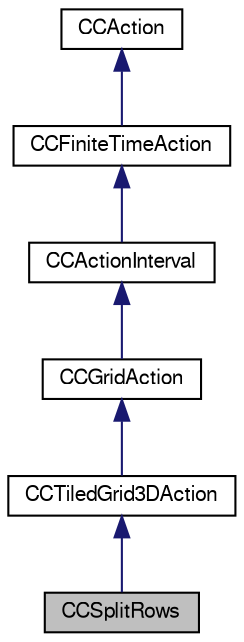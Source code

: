 digraph G
{
  bgcolor="transparent";
  edge [fontname="FreeSans",fontsize="10",labelfontname="FreeSans",labelfontsize="10"];
  node [fontname="FreeSans",fontsize="10",shape=record];
  Node1 [label="CCSplitRows",height=0.2,width=0.4,color="black", fillcolor="grey75", style="filled" fontcolor="black"];
  Node2 -> Node1 [dir="back",color="midnightblue",fontsize="10",style="solid",fontname="FreeSans"];
  Node2 [label="CCTiledGrid3DAction",height=0.2,width=0.4,color="black",URL="$interface_c_c_tiled_grid3_d_action.html"];
  Node3 -> Node2 [dir="back",color="midnightblue",fontsize="10",style="solid",fontname="FreeSans"];
  Node3 [label="CCGridAction",height=0.2,width=0.4,color="black",URL="$interface_c_c_grid_action.html"];
  Node4 -> Node3 [dir="back",color="midnightblue",fontsize="10",style="solid",fontname="FreeSans"];
  Node4 [label="CCActionInterval",height=0.2,width=0.4,color="black",URL="$interface_c_c_action_interval.html"];
  Node5 -> Node4 [dir="back",color="midnightblue",fontsize="10",style="solid",fontname="FreeSans"];
  Node5 [label="CCFiniteTimeAction",height=0.2,width=0.4,color="black",URL="$interface_c_c_finite_time_action.html"];
  Node6 -> Node5 [dir="back",color="midnightblue",fontsize="10",style="solid",fontname="FreeSans"];
  Node6 [label="CCAction",height=0.2,width=0.4,color="black",URL="$interface_c_c_action.html"];
}
